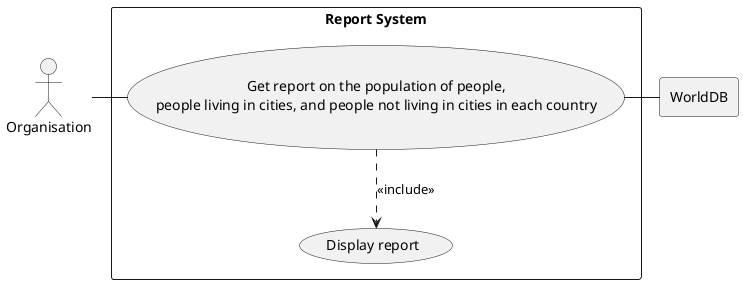 @startuml

actor Org as "Organisation"

rectangle WorldDB

rectangle "Report System" {
    usecase UC1 as "Get report on the population of people,
    people living in cities, and people not living in cities in each country"

    usecase UCa as "Display report"

    Org - UC1
    UC1 ..> UCa : <<include>>
    UC1 - WorldDB
}

@enduml